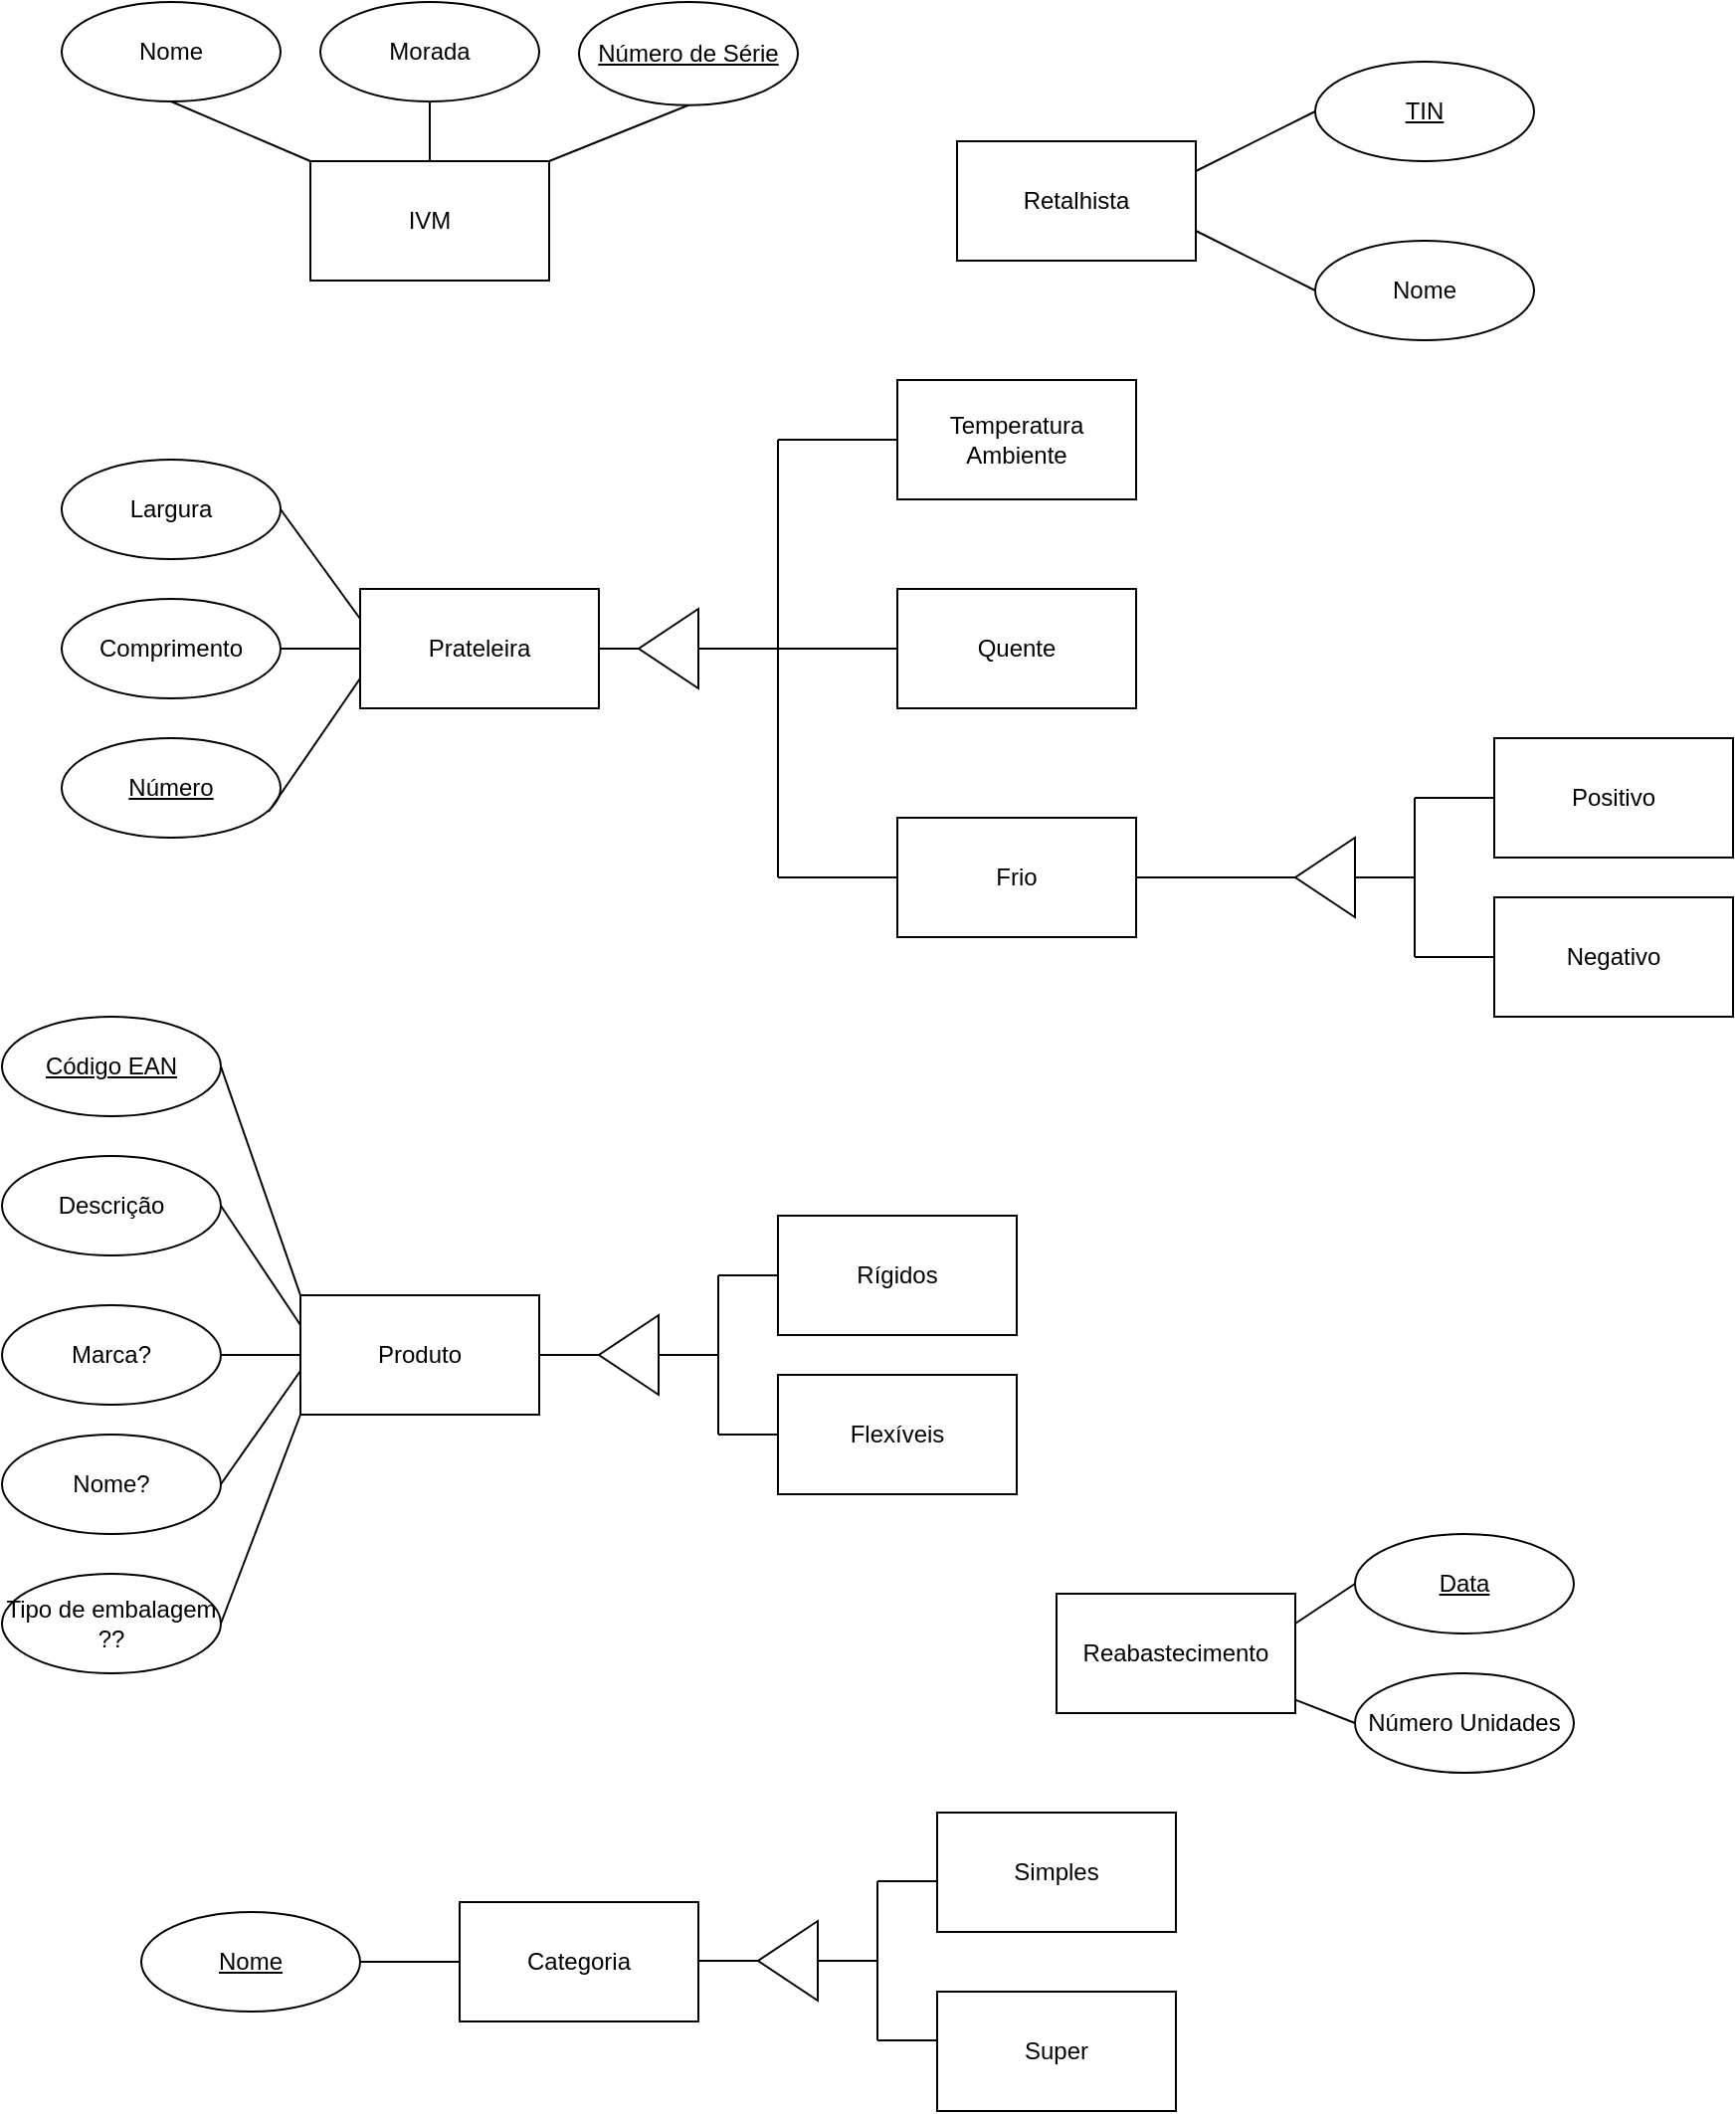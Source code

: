 <mxfile version="18.1.2" type="github">
  <diagram id="grVItVFN0oA0z7pQQrN0" name="Page-1">
    <mxGraphModel dx="868" dy="450" grid="1" gridSize="10" guides="1" tooltips="1" connect="1" arrows="1" fold="1" page="1" pageScale="1" pageWidth="827" pageHeight="1169" math="0" shadow="0">
      <root>
        <mxCell id="0" />
        <mxCell id="1" parent="0" />
        <mxCell id="Qsn3cur0ukjQcXYM-d4E-2" value="IVM" style="rounded=0;whiteSpace=wrap;html=1;" vertex="1" parent="1">
          <mxGeometry x="165" y="120" width="120" height="60" as="geometry" />
        </mxCell>
        <mxCell id="Qsn3cur0ukjQcXYM-d4E-3" value="Prateleira" style="rounded=0;whiteSpace=wrap;html=1;" vertex="1" parent="1">
          <mxGeometry x="190" y="335" width="120" height="60" as="geometry" />
        </mxCell>
        <mxCell id="Qsn3cur0ukjQcXYM-d4E-4" value="Nome" style="ellipse;whiteSpace=wrap;html=1;" vertex="1" parent="1">
          <mxGeometry x="40" y="40" width="110" height="50" as="geometry" />
        </mxCell>
        <mxCell id="Qsn3cur0ukjQcXYM-d4E-5" value="Morada" style="ellipse;whiteSpace=wrap;html=1;" vertex="1" parent="1">
          <mxGeometry x="170" y="40" width="110" height="50" as="geometry" />
        </mxCell>
        <mxCell id="Qsn3cur0ukjQcXYM-d4E-6" value="&lt;u&gt;Número de Série&lt;/u&gt;" style="ellipse;whiteSpace=wrap;html=1;" vertex="1" parent="1">
          <mxGeometry x="300" y="40" width="110" height="51.87" as="geometry" />
        </mxCell>
        <mxCell id="Qsn3cur0ukjQcXYM-d4E-7" value="Retalhista" style="rounded=0;whiteSpace=wrap;html=1;" vertex="1" parent="1">
          <mxGeometry x="490" y="110" width="120" height="60" as="geometry" />
        </mxCell>
        <mxCell id="Qsn3cur0ukjQcXYM-d4E-8" value="&lt;u&gt;TIN&lt;/u&gt;" style="ellipse;whiteSpace=wrap;html=1;" vertex="1" parent="1">
          <mxGeometry x="670" y="70" width="110" height="50" as="geometry" />
        </mxCell>
        <mxCell id="Qsn3cur0ukjQcXYM-d4E-9" value="Nome" style="ellipse;whiteSpace=wrap;html=1;" vertex="1" parent="1">
          <mxGeometry x="670" y="160" width="110" height="50" as="geometry" />
        </mxCell>
        <mxCell id="Qsn3cur0ukjQcXYM-d4E-11" value="Largura" style="ellipse;whiteSpace=wrap;html=1;" vertex="1" parent="1">
          <mxGeometry x="40" y="270" width="110" height="50" as="geometry" />
        </mxCell>
        <mxCell id="Qsn3cur0ukjQcXYM-d4E-12" value="Comprimento" style="ellipse;whiteSpace=wrap;html=1;" vertex="1" parent="1">
          <mxGeometry x="40" y="340" width="110" height="50" as="geometry" />
        </mxCell>
        <mxCell id="Qsn3cur0ukjQcXYM-d4E-13" value="&lt;u&gt;Número&lt;/u&gt;" style="ellipse;whiteSpace=wrap;html=1;" vertex="1" parent="1">
          <mxGeometry x="40" y="410" width="110" height="50" as="geometry" />
        </mxCell>
        <mxCell id="Qsn3cur0ukjQcXYM-d4E-14" value="Temperatura Ambiente" style="rounded=0;whiteSpace=wrap;html=1;" vertex="1" parent="1">
          <mxGeometry x="460" y="230" width="120" height="60" as="geometry" />
        </mxCell>
        <mxCell id="Qsn3cur0ukjQcXYM-d4E-15" value="Frio" style="rounded=0;whiteSpace=wrap;html=1;" vertex="1" parent="1">
          <mxGeometry x="460" y="450" width="120" height="60" as="geometry" />
        </mxCell>
        <mxCell id="Qsn3cur0ukjQcXYM-d4E-16" value="Quente" style="rounded=0;whiteSpace=wrap;html=1;" vertex="1" parent="1">
          <mxGeometry x="460" y="335" width="120" height="60" as="geometry" />
        </mxCell>
        <mxCell id="Qsn3cur0ukjQcXYM-d4E-17" value="Positivo" style="rounded=0;whiteSpace=wrap;html=1;" vertex="1" parent="1">
          <mxGeometry x="760" y="410" width="120" height="60" as="geometry" />
        </mxCell>
        <mxCell id="Qsn3cur0ukjQcXYM-d4E-18" value="Negativo" style="rounded=0;whiteSpace=wrap;html=1;" vertex="1" parent="1">
          <mxGeometry x="760" y="490" width="120" height="60" as="geometry" />
        </mxCell>
        <mxCell id="Qsn3cur0ukjQcXYM-d4E-19" value="Produto" style="rounded=0;whiteSpace=wrap;html=1;" vertex="1" parent="1">
          <mxGeometry x="160" y="690" width="120" height="60" as="geometry" />
        </mxCell>
        <mxCell id="Qsn3cur0ukjQcXYM-d4E-21" value="&lt;u&gt;Código EAN&lt;/u&gt;" style="ellipse;whiteSpace=wrap;html=1;" vertex="1" parent="1">
          <mxGeometry x="10" y="550" width="110" height="50" as="geometry" />
        </mxCell>
        <mxCell id="Qsn3cur0ukjQcXYM-d4E-22" value="Descrição" style="ellipse;whiteSpace=wrap;html=1;" vertex="1" parent="1">
          <mxGeometry x="10" y="620" width="110" height="50" as="geometry" />
        </mxCell>
        <mxCell id="Qsn3cur0ukjQcXYM-d4E-23" value="Marca?" style="ellipse;whiteSpace=wrap;html=1;" vertex="1" parent="1">
          <mxGeometry x="10" y="695" width="110" height="50" as="geometry" />
        </mxCell>
        <mxCell id="Qsn3cur0ukjQcXYM-d4E-24" value="Nome?" style="ellipse;whiteSpace=wrap;html=1;" vertex="1" parent="1">
          <mxGeometry x="10" y="760" width="110" height="50" as="geometry" />
        </mxCell>
        <mxCell id="Qsn3cur0ukjQcXYM-d4E-25" value="Rígidos" style="rounded=0;whiteSpace=wrap;html=1;" vertex="1" parent="1">
          <mxGeometry x="400" y="650" width="120" height="60" as="geometry" />
        </mxCell>
        <mxCell id="Qsn3cur0ukjQcXYM-d4E-26" value="Flexíveis" style="rounded=0;whiteSpace=wrap;html=1;" vertex="1" parent="1">
          <mxGeometry x="400" y="730" width="120" height="60" as="geometry" />
        </mxCell>
        <mxCell id="Qsn3cur0ukjQcXYM-d4E-28" value="Tipo de embalagem&lt;br&gt;??" style="ellipse;whiteSpace=wrap;html=1;" vertex="1" parent="1">
          <mxGeometry x="10" y="830" width="110" height="50" as="geometry" />
        </mxCell>
        <mxCell id="Qsn3cur0ukjQcXYM-d4E-30" value="Categoria" style="rounded=0;whiteSpace=wrap;html=1;" vertex="1" parent="1">
          <mxGeometry x="240" y="995" width="120" height="60" as="geometry" />
        </mxCell>
        <mxCell id="Qsn3cur0ukjQcXYM-d4E-32" value="&lt;u&gt;Nome&lt;/u&gt;" style="ellipse;whiteSpace=wrap;html=1;" vertex="1" parent="1">
          <mxGeometry x="80" y="1000" width="110" height="50" as="geometry" />
        </mxCell>
        <mxCell id="Qsn3cur0ukjQcXYM-d4E-33" value="Simples" style="rounded=0;whiteSpace=wrap;html=1;" vertex="1" parent="1">
          <mxGeometry x="480" y="950" width="120" height="60" as="geometry" />
        </mxCell>
        <mxCell id="Qsn3cur0ukjQcXYM-d4E-34" value="Super" style="rounded=0;whiteSpace=wrap;html=1;" vertex="1" parent="1">
          <mxGeometry x="480" y="1040" width="120" height="60" as="geometry" />
        </mxCell>
        <mxCell id="Qsn3cur0ukjQcXYM-d4E-36" value="Reabastecimento" style="rounded=0;whiteSpace=wrap;html=1;" vertex="1" parent="1">
          <mxGeometry x="540" y="840" width="120" height="60" as="geometry" />
        </mxCell>
        <mxCell id="Qsn3cur0ukjQcXYM-d4E-37" value="&lt;u&gt;Data&lt;/u&gt;" style="ellipse;whiteSpace=wrap;html=1;" vertex="1" parent="1">
          <mxGeometry x="690" y="810" width="110" height="50" as="geometry" />
        </mxCell>
        <mxCell id="Qsn3cur0ukjQcXYM-d4E-39" value="Número Unidades" style="ellipse;whiteSpace=wrap;html=1;" vertex="1" parent="1">
          <mxGeometry x="690" y="880" width="110" height="50" as="geometry" />
        </mxCell>
        <mxCell id="Qsn3cur0ukjQcXYM-d4E-40" value="" style="endArrow=none;html=1;rounded=0;entryX=0.5;entryY=1;entryDx=0;entryDy=0;exitX=1;exitY=0;exitDx=0;exitDy=0;" edge="1" parent="1" source="Qsn3cur0ukjQcXYM-d4E-2" target="Qsn3cur0ukjQcXYM-d4E-6">
          <mxGeometry width="50" height="50" relative="1" as="geometry">
            <mxPoint x="390" y="210" as="sourcePoint" />
            <mxPoint x="440" y="160" as="targetPoint" />
          </mxGeometry>
        </mxCell>
        <mxCell id="Qsn3cur0ukjQcXYM-d4E-41" value="" style="endArrow=none;html=1;rounded=0;entryX=0.5;entryY=1;entryDx=0;entryDy=0;exitX=0.5;exitY=0;exitDx=0;exitDy=0;" edge="1" parent="1" source="Qsn3cur0ukjQcXYM-d4E-2" target="Qsn3cur0ukjQcXYM-d4E-5">
          <mxGeometry width="50" height="50" relative="1" as="geometry">
            <mxPoint x="370" y="220" as="sourcePoint" />
            <mxPoint x="420" y="170" as="targetPoint" />
          </mxGeometry>
        </mxCell>
        <mxCell id="Qsn3cur0ukjQcXYM-d4E-42" value="" style="endArrow=none;html=1;rounded=0;entryX=0.5;entryY=1;entryDx=0;entryDy=0;exitX=0;exitY=0;exitDx=0;exitDy=0;" edge="1" parent="1" source="Qsn3cur0ukjQcXYM-d4E-2" target="Qsn3cur0ukjQcXYM-d4E-4">
          <mxGeometry width="50" height="50" relative="1" as="geometry">
            <mxPoint x="160" y="120" as="sourcePoint" />
            <mxPoint x="150" y="90" as="targetPoint" />
          </mxGeometry>
        </mxCell>
        <mxCell id="Qsn3cur0ukjQcXYM-d4E-43" value="" style="endArrow=none;html=1;rounded=0;entryX=0;entryY=0.5;entryDx=0;entryDy=0;exitX=1;exitY=0.25;exitDx=0;exitDy=0;" edge="1" parent="1" source="Qsn3cur0ukjQcXYM-d4E-7" target="Qsn3cur0ukjQcXYM-d4E-8">
          <mxGeometry width="50" height="50" relative="1" as="geometry">
            <mxPoint x="390" y="210" as="sourcePoint" />
            <mxPoint x="440" y="160" as="targetPoint" />
          </mxGeometry>
        </mxCell>
        <mxCell id="Qsn3cur0ukjQcXYM-d4E-44" value="" style="endArrow=none;html=1;rounded=0;entryX=1;entryY=0.75;entryDx=0;entryDy=0;exitX=0;exitY=0.5;exitDx=0;exitDy=0;" edge="1" parent="1" source="Qsn3cur0ukjQcXYM-d4E-9" target="Qsn3cur0ukjQcXYM-d4E-7">
          <mxGeometry width="50" height="50" relative="1" as="geometry">
            <mxPoint x="390" y="210" as="sourcePoint" />
            <mxPoint x="440" y="160" as="targetPoint" />
          </mxGeometry>
        </mxCell>
        <mxCell id="Qsn3cur0ukjQcXYM-d4E-45" value="" style="endArrow=none;html=1;rounded=0;entryX=1;entryY=0.5;entryDx=0;entryDy=0;exitX=0;exitY=0.25;exitDx=0;exitDy=0;" edge="1" parent="1" source="Qsn3cur0ukjQcXYM-d4E-3" target="Qsn3cur0ukjQcXYM-d4E-11">
          <mxGeometry width="50" height="50" relative="1" as="geometry">
            <mxPoint x="160" y="350" as="sourcePoint" />
            <mxPoint x="210" y="300" as="targetPoint" />
          </mxGeometry>
        </mxCell>
        <mxCell id="Qsn3cur0ukjQcXYM-d4E-46" value="" style="endArrow=none;html=1;rounded=0;entryX=1;entryY=0.5;entryDx=0;entryDy=0;exitX=0;exitY=0.5;exitDx=0;exitDy=0;" edge="1" parent="1" source="Qsn3cur0ukjQcXYM-d4E-3" target="Qsn3cur0ukjQcXYM-d4E-12">
          <mxGeometry width="50" height="50" relative="1" as="geometry">
            <mxPoint x="170" y="450" as="sourcePoint" />
            <mxPoint x="220" y="400" as="targetPoint" />
          </mxGeometry>
        </mxCell>
        <mxCell id="Qsn3cur0ukjQcXYM-d4E-47" value="" style="endArrow=none;html=1;rounded=0;entryX=0;entryY=0.75;entryDx=0;entryDy=0;exitX=0.945;exitY=0.74;exitDx=0;exitDy=0;exitPerimeter=0;" edge="1" parent="1" source="Qsn3cur0ukjQcXYM-d4E-13" target="Qsn3cur0ukjQcXYM-d4E-3">
          <mxGeometry width="50" height="50" relative="1" as="geometry">
            <mxPoint x="200" y="510" as="sourcePoint" />
            <mxPoint x="250" y="460" as="targetPoint" />
          </mxGeometry>
        </mxCell>
        <mxCell id="Qsn3cur0ukjQcXYM-d4E-48" value="" style="endArrow=none;html=1;rounded=0;entryX=1;entryY=0.5;entryDx=0;entryDy=0;exitX=0;exitY=0;exitDx=0;exitDy=0;" edge="1" parent="1" source="Qsn3cur0ukjQcXYM-d4E-19" target="Qsn3cur0ukjQcXYM-d4E-21">
          <mxGeometry width="50" height="50" relative="1" as="geometry">
            <mxPoint x="190" y="860" as="sourcePoint" />
            <mxPoint x="240" y="810" as="targetPoint" />
          </mxGeometry>
        </mxCell>
        <mxCell id="Qsn3cur0ukjQcXYM-d4E-49" value="" style="endArrow=none;html=1;rounded=0;entryX=1;entryY=0.5;entryDx=0;entryDy=0;exitX=0;exitY=0.25;exitDx=0;exitDy=0;" edge="1" parent="1" source="Qsn3cur0ukjQcXYM-d4E-19" target="Qsn3cur0ukjQcXYM-d4E-22">
          <mxGeometry width="50" height="50" relative="1" as="geometry">
            <mxPoint x="200" y="880" as="sourcePoint" />
            <mxPoint x="250" y="830" as="targetPoint" />
          </mxGeometry>
        </mxCell>
        <mxCell id="Qsn3cur0ukjQcXYM-d4E-50" value="" style="endArrow=none;html=1;rounded=0;entryX=1;entryY=0.5;entryDx=0;entryDy=0;exitX=0;exitY=0.5;exitDx=0;exitDy=0;" edge="1" parent="1" source="Qsn3cur0ukjQcXYM-d4E-19" target="Qsn3cur0ukjQcXYM-d4E-23">
          <mxGeometry width="50" height="50" relative="1" as="geometry">
            <mxPoint x="200" y="850" as="sourcePoint" />
            <mxPoint x="250" y="800" as="targetPoint" />
          </mxGeometry>
        </mxCell>
        <mxCell id="Qsn3cur0ukjQcXYM-d4E-51" value="" style="endArrow=none;html=1;rounded=0;exitX=1;exitY=0.5;exitDx=0;exitDy=0;entryX=0;entryY=0.633;entryDx=0;entryDy=0;entryPerimeter=0;" edge="1" parent="1" source="Qsn3cur0ukjQcXYM-d4E-24" target="Qsn3cur0ukjQcXYM-d4E-19">
          <mxGeometry width="50" height="50" relative="1" as="geometry">
            <mxPoint x="190" y="840" as="sourcePoint" />
            <mxPoint x="240" y="790" as="targetPoint" />
          </mxGeometry>
        </mxCell>
        <mxCell id="Qsn3cur0ukjQcXYM-d4E-52" value="" style="endArrow=none;html=1;rounded=0;exitX=1;exitY=0.5;exitDx=0;exitDy=0;entryX=0;entryY=1;entryDx=0;entryDy=0;" edge="1" parent="1" source="Qsn3cur0ukjQcXYM-d4E-28" target="Qsn3cur0ukjQcXYM-d4E-19">
          <mxGeometry width="50" height="50" relative="1" as="geometry">
            <mxPoint x="170" y="880" as="sourcePoint" />
            <mxPoint x="220" y="830" as="targetPoint" />
          </mxGeometry>
        </mxCell>
        <mxCell id="Qsn3cur0ukjQcXYM-d4E-53" value="" style="endArrow=none;html=1;rounded=0;entryX=0;entryY=0.5;entryDx=0;entryDy=0;exitX=1;exitY=0.25;exitDx=0;exitDy=0;" edge="1" parent="1" source="Qsn3cur0ukjQcXYM-d4E-36" target="Qsn3cur0ukjQcXYM-d4E-37">
          <mxGeometry width="50" height="50" relative="1" as="geometry">
            <mxPoint x="650" y="1000" as="sourcePoint" />
            <mxPoint x="700" y="950" as="targetPoint" />
          </mxGeometry>
        </mxCell>
        <mxCell id="Qsn3cur0ukjQcXYM-d4E-54" value="" style="endArrow=none;html=1;rounded=0;entryX=0;entryY=0.5;entryDx=0;entryDy=0;" edge="1" parent="1" source="Qsn3cur0ukjQcXYM-d4E-36" target="Qsn3cur0ukjQcXYM-d4E-39">
          <mxGeometry width="50" height="50" relative="1" as="geometry">
            <mxPoint x="640" y="990" as="sourcePoint" />
            <mxPoint x="690" y="940" as="targetPoint" />
          </mxGeometry>
        </mxCell>
        <mxCell id="Qsn3cur0ukjQcXYM-d4E-55" value="" style="endArrow=none;html=1;rounded=0;exitX=1;exitY=0.5;exitDx=0;exitDy=0;entryX=0;entryY=0.5;entryDx=0;entryDy=0;" edge="1" parent="1" source="Qsn3cur0ukjQcXYM-d4E-32" target="Qsn3cur0ukjQcXYM-d4E-30">
          <mxGeometry width="50" height="50" relative="1" as="geometry">
            <mxPoint x="170" y="1130" as="sourcePoint" />
            <mxPoint x="220" y="1080" as="targetPoint" />
          </mxGeometry>
        </mxCell>
        <mxCell id="Qsn3cur0ukjQcXYM-d4E-56" value="" style="triangle;whiteSpace=wrap;html=1;rotation=-180;" vertex="1" parent="1">
          <mxGeometry x="330" y="345" width="30" height="40" as="geometry" />
        </mxCell>
        <mxCell id="Qsn3cur0ukjQcXYM-d4E-59" value="" style="endArrow=none;html=1;rounded=0;exitX=1;exitY=0.5;exitDx=0;exitDy=0;entryX=1;entryY=0.5;entryDx=0;entryDy=0;" edge="1" parent="1" source="Qsn3cur0ukjQcXYM-d4E-3" target="Qsn3cur0ukjQcXYM-d4E-56">
          <mxGeometry width="50" height="50" relative="1" as="geometry">
            <mxPoint x="390" y="310" as="sourcePoint" />
            <mxPoint x="440" y="260" as="targetPoint" />
          </mxGeometry>
        </mxCell>
        <mxCell id="Qsn3cur0ukjQcXYM-d4E-60" value="" style="endArrow=none;html=1;rounded=0;exitX=0;exitY=0.5;exitDx=0;exitDy=0;" edge="1" parent="1" source="Qsn3cur0ukjQcXYM-d4E-56">
          <mxGeometry width="50" height="50" relative="1" as="geometry">
            <mxPoint x="390" y="310" as="sourcePoint" />
            <mxPoint x="400" y="365" as="targetPoint" />
          </mxGeometry>
        </mxCell>
        <mxCell id="Qsn3cur0ukjQcXYM-d4E-61" value="" style="endArrow=none;html=1;rounded=0;" edge="1" parent="1">
          <mxGeometry width="50" height="50" relative="1" as="geometry">
            <mxPoint x="400" y="480" as="sourcePoint" />
            <mxPoint x="400" y="260" as="targetPoint" />
          </mxGeometry>
        </mxCell>
        <mxCell id="Qsn3cur0ukjQcXYM-d4E-62" value="" style="endArrow=none;html=1;rounded=0;entryX=0;entryY=0.5;entryDx=0;entryDy=0;" edge="1" parent="1" target="Qsn3cur0ukjQcXYM-d4E-15">
          <mxGeometry width="50" height="50" relative="1" as="geometry">
            <mxPoint x="400" y="480" as="sourcePoint" />
            <mxPoint x="440" y="460" as="targetPoint" />
          </mxGeometry>
        </mxCell>
        <mxCell id="Qsn3cur0ukjQcXYM-d4E-63" value="" style="endArrow=none;html=1;rounded=0;entryX=0;entryY=0.5;entryDx=0;entryDy=0;" edge="1" parent="1" target="Qsn3cur0ukjQcXYM-d4E-16">
          <mxGeometry width="50" height="50" relative="1" as="geometry">
            <mxPoint x="400" y="365" as="sourcePoint" />
            <mxPoint x="440" y="460" as="targetPoint" />
          </mxGeometry>
        </mxCell>
        <mxCell id="Qsn3cur0ukjQcXYM-d4E-64" value="" style="endArrow=none;html=1;rounded=0;entryX=0;entryY=0.5;entryDx=0;entryDy=0;" edge="1" parent="1" target="Qsn3cur0ukjQcXYM-d4E-14">
          <mxGeometry width="50" height="50" relative="1" as="geometry">
            <mxPoint x="400" y="260" as="sourcePoint" />
            <mxPoint x="440" y="360" as="targetPoint" />
          </mxGeometry>
        </mxCell>
        <mxCell id="Qsn3cur0ukjQcXYM-d4E-66" value="" style="triangle;whiteSpace=wrap;html=1;rotation=-180;" vertex="1" parent="1">
          <mxGeometry x="660" y="460" width="30" height="40" as="geometry" />
        </mxCell>
        <mxCell id="Qsn3cur0ukjQcXYM-d4E-70" value="" style="endArrow=none;html=1;rounded=0;entryX=1;entryY=0.5;entryDx=0;entryDy=0;exitX=1;exitY=0.5;exitDx=0;exitDy=0;" edge="1" parent="1" source="Qsn3cur0ukjQcXYM-d4E-15" target="Qsn3cur0ukjQcXYM-d4E-66">
          <mxGeometry width="50" height="50" relative="1" as="geometry">
            <mxPoint x="390" y="410" as="sourcePoint" />
            <mxPoint x="440" y="360" as="targetPoint" />
          </mxGeometry>
        </mxCell>
        <mxCell id="Qsn3cur0ukjQcXYM-d4E-71" value="" style="endArrow=none;html=1;rounded=0;exitX=0;exitY=0.5;exitDx=0;exitDy=0;" edge="1" parent="1" source="Qsn3cur0ukjQcXYM-d4E-17">
          <mxGeometry width="50" height="50" relative="1" as="geometry">
            <mxPoint x="390" y="410" as="sourcePoint" />
            <mxPoint x="720" y="440" as="targetPoint" />
          </mxGeometry>
        </mxCell>
        <mxCell id="Qsn3cur0ukjQcXYM-d4E-72" value="" style="endArrow=none;html=1;rounded=0;entryX=0;entryY=0.5;entryDx=0;entryDy=0;" edge="1" parent="1" target="Qsn3cur0ukjQcXYM-d4E-66">
          <mxGeometry width="50" height="50" relative="1" as="geometry">
            <mxPoint x="720" y="480" as="sourcePoint" />
            <mxPoint x="660" y="360" as="targetPoint" />
          </mxGeometry>
        </mxCell>
        <mxCell id="Qsn3cur0ukjQcXYM-d4E-73" value="" style="endArrow=none;html=1;rounded=0;" edge="1" parent="1">
          <mxGeometry width="50" height="50" relative="1" as="geometry">
            <mxPoint x="720" y="520" as="sourcePoint" />
            <mxPoint x="720" y="440" as="targetPoint" />
          </mxGeometry>
        </mxCell>
        <mxCell id="Qsn3cur0ukjQcXYM-d4E-74" value="" style="endArrow=none;html=1;rounded=0;entryX=0;entryY=0.5;entryDx=0;entryDy=0;" edge="1" parent="1" target="Qsn3cur0ukjQcXYM-d4E-18">
          <mxGeometry width="50" height="50" relative="1" as="geometry">
            <mxPoint x="720" y="520" as="sourcePoint" />
            <mxPoint x="660" y="360" as="targetPoint" />
          </mxGeometry>
        </mxCell>
        <mxCell id="Qsn3cur0ukjQcXYM-d4E-75" value="" style="triangle;whiteSpace=wrap;html=1;rotation=-180;" vertex="1" parent="1">
          <mxGeometry x="310" y="700" width="30" height="40" as="geometry" />
        </mxCell>
        <mxCell id="Qsn3cur0ukjQcXYM-d4E-76" value="" style="endArrow=none;html=1;rounded=0;exitX=1;exitY=0.5;exitDx=0;exitDy=0;entryX=1;entryY=0.5;entryDx=0;entryDy=0;" edge="1" parent="1" source="Qsn3cur0ukjQcXYM-d4E-19" target="Qsn3cur0ukjQcXYM-d4E-75">
          <mxGeometry width="50" height="50" relative="1" as="geometry">
            <mxPoint x="400" y="710" as="sourcePoint" />
            <mxPoint x="450" y="660" as="targetPoint" />
          </mxGeometry>
        </mxCell>
        <mxCell id="Qsn3cur0ukjQcXYM-d4E-77" value="" style="endArrow=none;html=1;rounded=0;exitX=0;exitY=0.5;exitDx=0;exitDy=0;" edge="1" parent="1" source="Qsn3cur0ukjQcXYM-d4E-75">
          <mxGeometry width="50" height="50" relative="1" as="geometry">
            <mxPoint x="400" y="710" as="sourcePoint" />
            <mxPoint x="370" y="720" as="targetPoint" />
          </mxGeometry>
        </mxCell>
        <mxCell id="Qsn3cur0ukjQcXYM-d4E-78" value="" style="endArrow=none;html=1;rounded=0;" edge="1" parent="1">
          <mxGeometry width="50" height="50" relative="1" as="geometry">
            <mxPoint x="370" y="760" as="sourcePoint" />
            <mxPoint x="370" y="680" as="targetPoint" />
          </mxGeometry>
        </mxCell>
        <mxCell id="Qsn3cur0ukjQcXYM-d4E-79" value="" style="endArrow=none;html=1;rounded=0;entryX=0;entryY=0.5;entryDx=0;entryDy=0;" edge="1" parent="1" target="Qsn3cur0ukjQcXYM-d4E-25">
          <mxGeometry width="50" height="50" relative="1" as="geometry">
            <mxPoint x="370" y="680" as="sourcePoint" />
            <mxPoint x="450" y="660" as="targetPoint" />
          </mxGeometry>
        </mxCell>
        <mxCell id="Qsn3cur0ukjQcXYM-d4E-80" value="" style="endArrow=none;html=1;rounded=0;entryX=0;entryY=0.5;entryDx=0;entryDy=0;" edge="1" parent="1" target="Qsn3cur0ukjQcXYM-d4E-26">
          <mxGeometry width="50" height="50" relative="1" as="geometry">
            <mxPoint x="370" y="760" as="sourcePoint" />
            <mxPoint x="450" y="660" as="targetPoint" />
          </mxGeometry>
        </mxCell>
        <mxCell id="Qsn3cur0ukjQcXYM-d4E-81" value="" style="triangle;whiteSpace=wrap;html=1;rotation=-180;" vertex="1" parent="1">
          <mxGeometry x="390" y="1004.5" width="30" height="40" as="geometry" />
        </mxCell>
        <mxCell id="Qsn3cur0ukjQcXYM-d4E-82" value="" style="endArrow=none;html=1;rounded=0;exitX=1;exitY=0.5;exitDx=0;exitDy=0;entryX=1;entryY=0.5;entryDx=0;entryDy=0;" edge="1" parent="1" target="Qsn3cur0ukjQcXYM-d4E-81">
          <mxGeometry width="50" height="50" relative="1" as="geometry">
            <mxPoint x="360" y="1024.5" as="sourcePoint" />
            <mxPoint x="530" y="964.5" as="targetPoint" />
          </mxGeometry>
        </mxCell>
        <mxCell id="Qsn3cur0ukjQcXYM-d4E-83" value="" style="endArrow=none;html=1;rounded=0;exitX=0;exitY=0.5;exitDx=0;exitDy=0;" edge="1" parent="1" source="Qsn3cur0ukjQcXYM-d4E-81">
          <mxGeometry width="50" height="50" relative="1" as="geometry">
            <mxPoint x="480" y="1014.5" as="sourcePoint" />
            <mxPoint x="450" y="1024.5" as="targetPoint" />
          </mxGeometry>
        </mxCell>
        <mxCell id="Qsn3cur0ukjQcXYM-d4E-84" value="" style="endArrow=none;html=1;rounded=0;" edge="1" parent="1">
          <mxGeometry width="50" height="50" relative="1" as="geometry">
            <mxPoint x="450" y="1064.5" as="sourcePoint" />
            <mxPoint x="450" y="984.5" as="targetPoint" />
          </mxGeometry>
        </mxCell>
        <mxCell id="Qsn3cur0ukjQcXYM-d4E-85" value="" style="endArrow=none;html=1;rounded=0;entryX=0;entryY=0.5;entryDx=0;entryDy=0;" edge="1" parent="1">
          <mxGeometry width="50" height="50" relative="1" as="geometry">
            <mxPoint x="450" y="984.5" as="sourcePoint" />
            <mxPoint x="480" y="984.5" as="targetPoint" />
          </mxGeometry>
        </mxCell>
        <mxCell id="Qsn3cur0ukjQcXYM-d4E-86" value="" style="endArrow=none;html=1;rounded=0;entryX=0;entryY=0.5;entryDx=0;entryDy=0;" edge="1" parent="1">
          <mxGeometry width="50" height="50" relative="1" as="geometry">
            <mxPoint x="450" y="1064.5" as="sourcePoint" />
            <mxPoint x="480" y="1064.5" as="targetPoint" />
          </mxGeometry>
        </mxCell>
      </root>
    </mxGraphModel>
  </diagram>
</mxfile>
